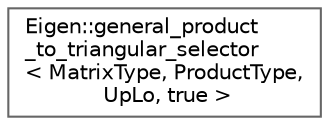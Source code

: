 digraph "Graphical Class Hierarchy"
{
 // LATEX_PDF_SIZE
  bgcolor="transparent";
  edge [fontname=Helvetica,fontsize=10,labelfontname=Helvetica,labelfontsize=10];
  node [fontname=Helvetica,fontsize=10,shape=box,height=0.2,width=0.4];
  rankdir="LR";
  Node0 [id="Node000000",label="Eigen::general_product\l_to_triangular_selector\l\< MatrixType, ProductType,\l UpLo, true \>",height=0.2,width=0.4,color="grey40", fillcolor="white", style="filled",URL="$structEigen_1_1general__product__to__triangular__selector_3_01MatrixType_00_01ProductType_00_01UpLo_00_01true_01_4.html",tooltip=" "];
}
